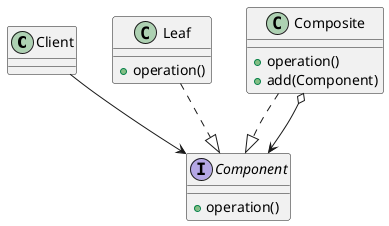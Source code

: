 @startuml composite

class Client

interface Component {
  + operation()
}

class Leaf {
  + operation()
}

class Composite {
  + operation()
  + add(Component)
}

Client --> Component

Leaf ..|> Component
Composite ..|> Component
Composite o--> Component

@enduml